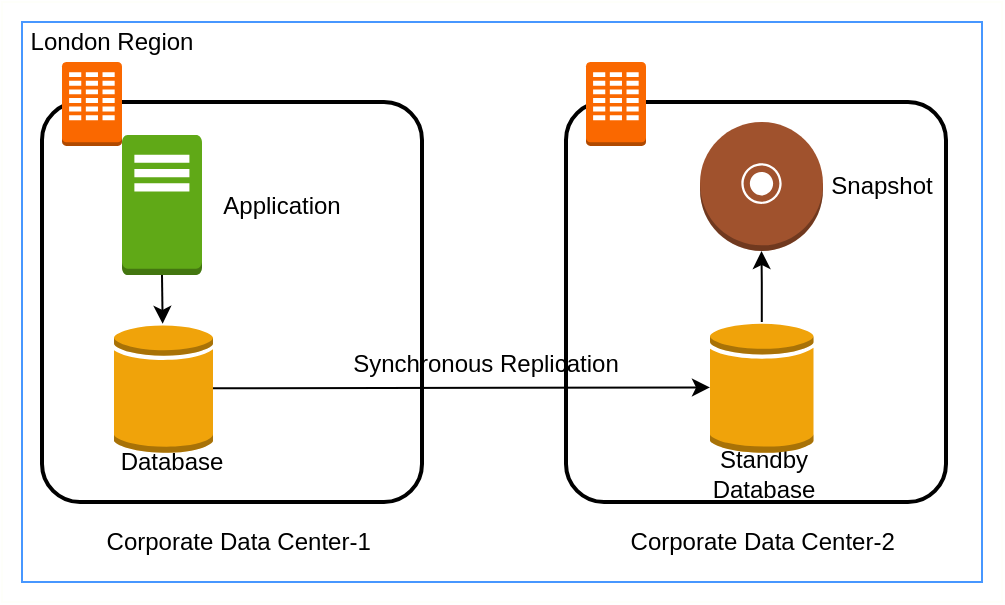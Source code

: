 <mxfile version="12.9.9" type="device"><diagram id="hDxXO6iOMIL-5xqhMEGv" name="Page-1"><mxGraphModel dx="1055" dy="808" grid="1" gridSize="10" guides="1" tooltips="1" connect="1" arrows="1" fold="1" page="1" pageScale="1" pageWidth="1654" pageHeight="1169" math="0" shadow="0"><root><mxCell id="0"/><mxCell id="1" parent="0"/><mxCell id="saUhCLZJagNG6uFifo80-1" value="" style="rounded=0;whiteSpace=wrap;html=1;strokeColor=#FEFFFA;" parent="1" vertex="1"><mxGeometry x="450" y="260" width="500" height="300" as="geometry"/></mxCell><mxCell id="9zoq24ZybqTwHp-O39qH-1" value="" style="rounded=0;whiteSpace=wrap;html=1;strokeColor=#4797FF;" parent="1" vertex="1"><mxGeometry x="460" y="270" width="480" height="280" as="geometry"/></mxCell><mxCell id="dw6nqkBZ1YS4ut-iXJ5j-1" value="" style="rounded=1;arcSize=10;dashed=0;fillColor=none;gradientColor=none;strokeWidth=2;" parent="1" vertex="1"><mxGeometry x="470" y="310" width="190" height="200" as="geometry"/></mxCell><mxCell id="dw6nqkBZ1YS4ut-iXJ5j-2" value="" style="dashed=0;html=1;shape=mxgraph.aws3.corporate_data_center;fillColor=#fa6800;dashed=0;strokeColor=#C73500;fontColor=#ffffff;" parent="1" vertex="1"><mxGeometry x="480" y="290" width="30" height="42" as="geometry"/></mxCell><mxCell id="dw6nqkBZ1YS4ut-iXJ5j-3" value="Corporate Data Center-1&amp;nbsp;" style="text;html=1;strokeColor=none;fillColor=none;align=center;verticalAlign=middle;whiteSpace=wrap;rounded=0;" parent="1" vertex="1"><mxGeometry x="500" y="520" width="140" height="20" as="geometry"/></mxCell><mxCell id="dw6nqkBZ1YS4ut-iXJ5j-4" value="" style="outlineConnect=0;dashed=0;verticalLabelPosition=bottom;verticalAlign=top;align=center;html=1;shape=mxgraph.aws3.traditional_server;fillColor=#60a917;strokeColor=#2D7600;fontColor=#ffffff;" parent="1" vertex="1"><mxGeometry x="510" y="326.5" width="40" height="70" as="geometry"/></mxCell><mxCell id="dw6nqkBZ1YS4ut-iXJ5j-6" value="Application" style="text;html=1;strokeColor=none;fillColor=none;align=center;verticalAlign=middle;whiteSpace=wrap;rounded=0;" parent="1" vertex="1"><mxGeometry x="570" y="351.5" width="40" height="20" as="geometry"/></mxCell><mxCell id="9zoq24ZybqTwHp-O39qH-2" value="London Region" style="text;html=1;strokeColor=none;fillColor=none;align=center;verticalAlign=middle;whiteSpace=wrap;rounded=0;" parent="1" vertex="1"><mxGeometry x="460" y="270" width="90" height="20" as="geometry"/></mxCell><mxCell id="wpJuqS5PjstdzSkksE78-2" value="" style="outlineConnect=0;dashed=0;verticalLabelPosition=bottom;verticalAlign=top;align=center;html=1;shape=mxgraph.aws3.generic_database;fillColor=#f0a30a;strokeColor=#BD7000;fontColor=#ffffff;" parent="1" vertex="1"><mxGeometry x="506" y="420.88" width="49.5" height="64.5" as="geometry"/></mxCell><mxCell id="wpJuqS5PjstdzSkksE78-3" value="" style="endArrow=classic;html=1;exitX=0.5;exitY=1;exitDx=0;exitDy=0;exitPerimeter=0;" parent="1" source="dw6nqkBZ1YS4ut-iXJ5j-4" target="wpJuqS5PjstdzSkksE78-2" edge="1"><mxGeometry width="50" height="50" relative="1" as="geometry"><mxPoint x="540" y="420" as="sourcePoint"/><mxPoint x="590" y="370" as="targetPoint"/></mxGeometry></mxCell><mxCell id="wpJuqS5PjstdzSkksE78-4" value="Database" style="text;html=1;strokeColor=none;fillColor=none;align=center;verticalAlign=middle;whiteSpace=wrap;rounded=0;" parent="1" vertex="1"><mxGeometry x="514.75" y="480" width="40" height="20" as="geometry"/></mxCell><mxCell id="wpJuqS5PjstdzSkksE78-5" value="" style="rounded=1;arcSize=10;dashed=0;fillColor=none;gradientColor=none;strokeWidth=2;" parent="1" vertex="1"><mxGeometry x="732" y="310" width="190" height="200" as="geometry"/></mxCell><mxCell id="wpJuqS5PjstdzSkksE78-6" value="" style="dashed=0;html=1;shape=mxgraph.aws3.corporate_data_center;fillColor=#fa6800;dashed=0;strokeColor=#C73500;fontColor=#ffffff;" parent="1" vertex="1"><mxGeometry x="742" y="290" width="30" height="42" as="geometry"/></mxCell><mxCell id="wpJuqS5PjstdzSkksE78-7" value="Corporate Data Center-2&amp;nbsp;" style="text;html=1;strokeColor=none;fillColor=none;align=center;verticalAlign=middle;whiteSpace=wrap;rounded=0;" parent="1" vertex="1"><mxGeometry x="762" y="520" width="140" height="20" as="geometry"/></mxCell><mxCell id="wpJuqS5PjstdzSkksE78-17" value="" style="endArrow=classic;html=1;" parent="1" source="wpJuqS5PjstdzSkksE78-2" target="wpJuqS5PjstdzSkksE78-22" edge="1"><mxGeometry width="50" height="50" relative="1" as="geometry"><mxPoint x="540" y="420" as="sourcePoint"/><mxPoint x="758" y="472.25" as="targetPoint"/></mxGeometry></mxCell><mxCell id="wpJuqS5PjstdzSkksE78-21" value="Standby Database" style="text;html=1;strokeColor=none;fillColor=none;align=center;verticalAlign=middle;whiteSpace=wrap;rounded=0;" parent="1" vertex="1"><mxGeometry x="811" y="486.38" width="40" height="20" as="geometry"/></mxCell><mxCell id="wpJuqS5PjstdzSkksE78-26" value="" style="edgeStyle=orthogonalEdgeStyle;rounded=0;orthogonalLoop=1;jettySize=auto;html=1;" parent="1" source="wpJuqS5PjstdzSkksE78-22" target="wpJuqS5PjstdzSkksE78-25" edge="1"><mxGeometry relative="1" as="geometry"/></mxCell><mxCell id="wpJuqS5PjstdzSkksE78-22" value="" style="outlineConnect=0;dashed=0;verticalLabelPosition=bottom;verticalAlign=top;align=center;html=1;shape=mxgraph.aws3.generic_database;fillColor=#f0a30a;strokeColor=#BD7000;fontColor=#ffffff;" parent="1" vertex="1"><mxGeometry x="804" y="420" width="51.75" height="65.38" as="geometry"/></mxCell><mxCell id="wpJuqS5PjstdzSkksE78-24" value="Synchronous Replication" style="text;html=1;strokeColor=none;fillColor=none;align=center;verticalAlign=middle;whiteSpace=wrap;rounded=0;" parent="1" vertex="1"><mxGeometry x="622" y="431" width="140" height="20" as="geometry"/></mxCell><mxCell id="wpJuqS5PjstdzSkksE78-25" value="" style="outlineConnect=0;dashed=0;verticalLabelPosition=bottom;verticalAlign=top;align=center;html=1;shape=mxgraph.aws3.disk;fillColor=#a0522d;strokeColor=#6D1F00;fontColor=#ffffff;" parent="1" vertex="1"><mxGeometry x="799" y="320" width="61.5" height="64.5" as="geometry"/></mxCell><mxCell id="wpJuqS5PjstdzSkksE78-27" value="Snapshot" style="text;html=1;strokeColor=none;fillColor=none;align=center;verticalAlign=middle;whiteSpace=wrap;rounded=0;" parent="1" vertex="1"><mxGeometry x="870" y="342.25" width="40" height="20" as="geometry"/></mxCell></root></mxGraphModel></diagram></mxfile>